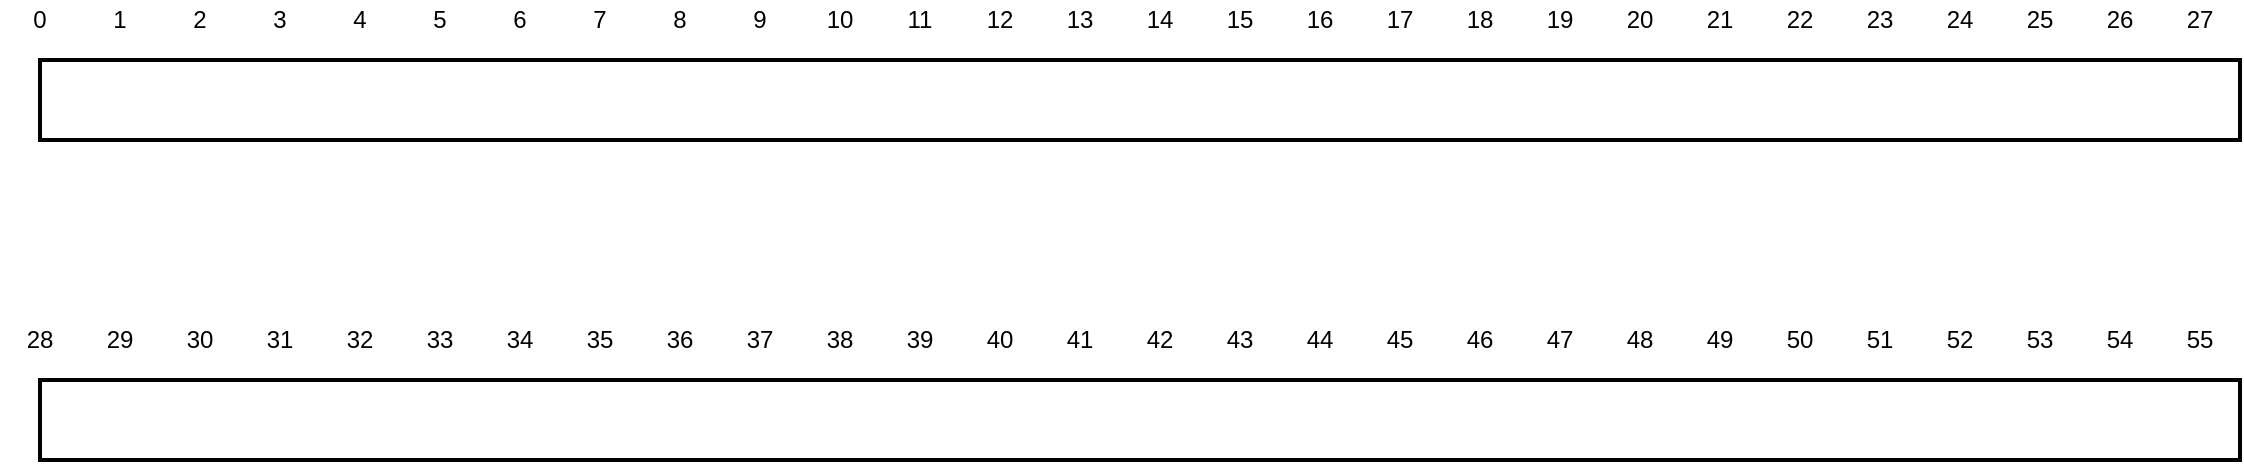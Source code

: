 <mxfile version="13.5.8" type="github" pages="9">
  <diagram id="SHlIxUWun1tNeiMXr0mh" name="Temp OBJ">
    <mxGraphModel dx="1205" dy="493" grid="1" gridSize="10" guides="1" tooltips="1" connect="1" arrows="1" fold="1" page="1" pageScale="1" pageWidth="1169" pageHeight="827" math="0" shadow="0">
      <root>
        <mxCell id="0" />
        <mxCell id="1" parent="0" />
        <mxCell id="ZNjrKugkNybo0TKN56oL-1" value="" style="rounded=0;whiteSpace=wrap;html=1;fillColor=none;glass=0;strokeWidth=2;perimeter=rectanglePerimeter;" parent="1" vertex="1">
          <mxGeometry x="40" y="80" width="1100" height="40" as="geometry" />
        </mxCell>
        <mxCell id="ZNjrKugkNybo0TKN56oL-2" value="1" style="text;html=1;strokeColor=none;fillColor=none;align=center;verticalAlign=middle;whiteSpace=wrap;rounded=0;" parent="1" vertex="1">
          <mxGeometry x="60" y="50" width="40" height="20" as="geometry" />
        </mxCell>
        <mxCell id="ZNjrKugkNybo0TKN56oL-3" value="2" style="text;html=1;strokeColor=none;fillColor=none;align=center;verticalAlign=middle;whiteSpace=wrap;rounded=0;" parent="1" vertex="1">
          <mxGeometry x="100" y="50" width="40" height="20" as="geometry" />
        </mxCell>
        <mxCell id="ZNjrKugkNybo0TKN56oL-4" value="3" style="text;html=1;strokeColor=none;fillColor=none;align=center;verticalAlign=middle;whiteSpace=wrap;rounded=0;" parent="1" vertex="1">
          <mxGeometry x="140" y="50" width="40" height="20" as="geometry" />
        </mxCell>
        <mxCell id="ZNjrKugkNybo0TKN56oL-5" value="10" style="text;html=1;strokeColor=none;fillColor=none;align=center;verticalAlign=middle;whiteSpace=wrap;rounded=0;" parent="1" vertex="1">
          <mxGeometry x="420" y="50" width="40" height="20" as="geometry" />
        </mxCell>
        <mxCell id="ZNjrKugkNybo0TKN56oL-6" value="11" style="text;html=1;strokeColor=none;fillColor=none;align=center;verticalAlign=middle;whiteSpace=wrap;rounded=0;" parent="1" vertex="1">
          <mxGeometry x="460" y="50" width="40" height="20" as="geometry" />
        </mxCell>
        <mxCell id="ZNjrKugkNybo0TKN56oL-9" value="7" style="text;html=1;strokeColor=none;fillColor=none;align=center;verticalAlign=middle;whiteSpace=wrap;rounded=0;" parent="1" vertex="1">
          <mxGeometry x="300" y="50" width="40" height="20" as="geometry" />
        </mxCell>
        <mxCell id="ZNjrKugkNybo0TKN56oL-10" value="12" style="text;html=1;strokeColor=none;fillColor=none;align=center;verticalAlign=middle;whiteSpace=wrap;rounded=0;" parent="1" vertex="1">
          <mxGeometry x="500" y="50" width="40" height="20" as="geometry" />
        </mxCell>
        <mxCell id="ZNjrKugkNybo0TKN56oL-11" value="5" style="text;html=1;strokeColor=none;fillColor=none;align=center;verticalAlign=middle;whiteSpace=wrap;rounded=0;" parent="1" vertex="1">
          <mxGeometry x="220" y="50" width="40" height="20" as="geometry" />
        </mxCell>
        <mxCell id="ZNjrKugkNybo0TKN56oL-13" value="4" style="text;html=1;strokeColor=none;fillColor=none;align=center;verticalAlign=middle;whiteSpace=wrap;rounded=0;" parent="1" vertex="1">
          <mxGeometry x="180" y="50" width="40" height="20" as="geometry" />
        </mxCell>
        <mxCell id="ZNjrKugkNybo0TKN56oL-14" value="6" style="text;html=1;strokeColor=none;fillColor=none;align=center;verticalAlign=middle;whiteSpace=wrap;rounded=0;" parent="1" vertex="1">
          <mxGeometry x="260" y="50" width="40" height="20" as="geometry" />
        </mxCell>
        <mxCell id="ZNjrKugkNybo0TKN56oL-15" value="0" style="text;html=1;strokeColor=none;fillColor=none;align=center;verticalAlign=middle;whiteSpace=wrap;rounded=0;" parent="1" vertex="1">
          <mxGeometry x="20" y="50" width="40" height="20" as="geometry" />
        </mxCell>
        <mxCell id="ZNjrKugkNybo0TKN56oL-16" value="8" style="text;html=1;strokeColor=none;fillColor=none;align=center;verticalAlign=middle;whiteSpace=wrap;rounded=0;" parent="1" vertex="1">
          <mxGeometry x="340" y="50" width="40" height="20" as="geometry" />
        </mxCell>
        <mxCell id="ZNjrKugkNybo0TKN56oL-22" value="9" style="text;html=1;strokeColor=none;fillColor=none;align=center;verticalAlign=middle;whiteSpace=wrap;rounded=0;" parent="1" vertex="1">
          <mxGeometry x="380" y="50" width="40" height="20" as="geometry" />
        </mxCell>
        <mxCell id="ZNjrKugkNybo0TKN56oL-23" value="16" style="text;html=1;strokeColor=none;fillColor=none;align=center;verticalAlign=middle;whiteSpace=wrap;rounded=0;" parent="1" vertex="1">
          <mxGeometry x="660" y="50" width="40" height="20" as="geometry" />
        </mxCell>
        <mxCell id="ZNjrKugkNybo0TKN56oL-24" value="18" style="text;html=1;strokeColor=none;fillColor=none;align=center;verticalAlign=middle;whiteSpace=wrap;rounded=0;" parent="1" vertex="1">
          <mxGeometry x="740" y="50" width="40" height="20" as="geometry" />
        </mxCell>
        <mxCell id="ZNjrKugkNybo0TKN56oL-28" value="17" style="text;html=1;strokeColor=none;fillColor=none;align=center;verticalAlign=middle;whiteSpace=wrap;rounded=0;" parent="1" vertex="1">
          <mxGeometry x="700" y="50" width="40" height="20" as="geometry" />
        </mxCell>
        <mxCell id="ZNjrKugkNybo0TKN56oL-29" value="15" style="text;html=1;strokeColor=none;fillColor=none;align=center;verticalAlign=middle;whiteSpace=wrap;rounded=0;" parent="1" vertex="1">
          <mxGeometry x="620" y="50" width="40" height="20" as="geometry" />
        </mxCell>
        <mxCell id="ZNjrKugkNybo0TKN56oL-30" value="13" style="text;html=1;strokeColor=none;fillColor=none;align=center;verticalAlign=middle;whiteSpace=wrap;rounded=0;" parent="1" vertex="1">
          <mxGeometry x="540" y="50" width="40" height="20" as="geometry" />
        </mxCell>
        <mxCell id="ZNjrKugkNybo0TKN56oL-31" value="14" style="text;html=1;strokeColor=none;fillColor=none;align=center;verticalAlign=middle;whiteSpace=wrap;rounded=0;" parent="1" vertex="1">
          <mxGeometry x="580" y="50" width="40" height="20" as="geometry" />
        </mxCell>
        <mxCell id="ZNjrKugkNybo0TKN56oL-34" value="19" style="text;html=1;strokeColor=none;fillColor=none;align=center;verticalAlign=middle;whiteSpace=wrap;rounded=0;" parent="1" vertex="1">
          <mxGeometry x="780" y="50" width="40" height="20" as="geometry" />
        </mxCell>
        <mxCell id="ZNjrKugkNybo0TKN56oL-35" value="20" style="text;html=1;strokeColor=none;fillColor=none;align=center;verticalAlign=middle;whiteSpace=wrap;rounded=0;" parent="1" vertex="1">
          <mxGeometry x="820" y="50" width="40" height="20" as="geometry" />
        </mxCell>
        <mxCell id="ZNjrKugkNybo0TKN56oL-36" value="24" style="text;html=1;strokeColor=none;fillColor=none;align=center;verticalAlign=middle;whiteSpace=wrap;rounded=0;" parent="1" vertex="1">
          <mxGeometry x="980" y="50" width="40" height="20" as="geometry" />
        </mxCell>
        <mxCell id="ZNjrKugkNybo0TKN56oL-37" value="26" style="text;html=1;strokeColor=none;fillColor=none;align=center;verticalAlign=middle;whiteSpace=wrap;rounded=0;" parent="1" vertex="1">
          <mxGeometry x="1060" y="50" width="40" height="20" as="geometry" />
        </mxCell>
        <mxCell id="ZNjrKugkNybo0TKN56oL-38" value="25" style="text;html=1;strokeColor=none;fillColor=none;align=center;verticalAlign=middle;whiteSpace=wrap;rounded=0;" parent="1" vertex="1">
          <mxGeometry x="1020" y="50" width="40" height="20" as="geometry" />
        </mxCell>
        <mxCell id="ZNjrKugkNybo0TKN56oL-39" value="23" style="text;html=1;strokeColor=none;fillColor=none;align=center;verticalAlign=middle;whiteSpace=wrap;rounded=0;" parent="1" vertex="1">
          <mxGeometry x="940" y="50" width="40" height="20" as="geometry" />
        </mxCell>
        <mxCell id="ZNjrKugkNybo0TKN56oL-40" value="21" style="text;html=1;strokeColor=none;fillColor=none;align=center;verticalAlign=middle;whiteSpace=wrap;rounded=0;" parent="1" vertex="1">
          <mxGeometry x="860" y="50" width="40" height="20" as="geometry" />
        </mxCell>
        <mxCell id="ZNjrKugkNybo0TKN56oL-41" value="22" style="text;html=1;strokeColor=none;fillColor=none;align=center;verticalAlign=middle;whiteSpace=wrap;rounded=0;" parent="1" vertex="1">
          <mxGeometry x="900" y="50" width="40" height="20" as="geometry" />
        </mxCell>
        <mxCell id="ZNjrKugkNybo0TKN56oL-43" value="27" style="text;html=1;strokeColor=none;fillColor=none;align=center;verticalAlign=middle;whiteSpace=wrap;rounded=0;" parent="1" vertex="1">
          <mxGeometry x="1100" y="50" width="40" height="20" as="geometry" />
        </mxCell>
        <mxCell id="9E403mk027WgOA1cJgYw-1" value="" style="rounded=0;whiteSpace=wrap;html=1;fillColor=none;glass=0;strokeWidth=2;perimeter=rectanglePerimeter;" parent="1" vertex="1">
          <mxGeometry x="40" y="240" width="1100" height="40" as="geometry" />
        </mxCell>
        <mxCell id="9E403mk027WgOA1cJgYw-2" value="29" style="text;html=1;strokeColor=none;fillColor=none;align=center;verticalAlign=middle;whiteSpace=wrap;rounded=0;" parent="1" vertex="1">
          <mxGeometry x="60" y="210" width="40" height="20" as="geometry" />
        </mxCell>
        <mxCell id="9E403mk027WgOA1cJgYw-3" value="30" style="text;html=1;strokeColor=none;fillColor=none;align=center;verticalAlign=middle;whiteSpace=wrap;rounded=0;" parent="1" vertex="1">
          <mxGeometry x="100" y="210" width="40" height="20" as="geometry" />
        </mxCell>
        <mxCell id="9E403mk027WgOA1cJgYw-4" value="31" style="text;html=1;strokeColor=none;fillColor=none;align=center;verticalAlign=middle;whiteSpace=wrap;rounded=0;" parent="1" vertex="1">
          <mxGeometry x="140" y="210" width="40" height="20" as="geometry" />
        </mxCell>
        <mxCell id="9E403mk027WgOA1cJgYw-5" value="38" style="text;html=1;strokeColor=none;fillColor=none;align=center;verticalAlign=middle;whiteSpace=wrap;rounded=0;" parent="1" vertex="1">
          <mxGeometry x="420" y="210" width="40" height="20" as="geometry" />
        </mxCell>
        <mxCell id="9E403mk027WgOA1cJgYw-6" value="39" style="text;html=1;strokeColor=none;fillColor=none;align=center;verticalAlign=middle;whiteSpace=wrap;rounded=0;" parent="1" vertex="1">
          <mxGeometry x="460" y="210" width="40" height="20" as="geometry" />
        </mxCell>
        <mxCell id="9E403mk027WgOA1cJgYw-7" value="35" style="text;html=1;strokeColor=none;fillColor=none;align=center;verticalAlign=middle;whiteSpace=wrap;rounded=0;" parent="1" vertex="1">
          <mxGeometry x="300" y="210" width="40" height="20" as="geometry" />
        </mxCell>
        <mxCell id="9E403mk027WgOA1cJgYw-8" value="40" style="text;html=1;strokeColor=none;fillColor=none;align=center;verticalAlign=middle;whiteSpace=wrap;rounded=0;" parent="1" vertex="1">
          <mxGeometry x="500" y="210" width="40" height="20" as="geometry" />
        </mxCell>
        <mxCell id="9E403mk027WgOA1cJgYw-9" value="33" style="text;html=1;strokeColor=none;fillColor=none;align=center;verticalAlign=middle;whiteSpace=wrap;rounded=0;" parent="1" vertex="1">
          <mxGeometry x="220" y="210" width="40" height="20" as="geometry" />
        </mxCell>
        <mxCell id="9E403mk027WgOA1cJgYw-10" value="32" style="text;html=1;strokeColor=none;fillColor=none;align=center;verticalAlign=middle;whiteSpace=wrap;rounded=0;" parent="1" vertex="1">
          <mxGeometry x="180" y="210" width="40" height="20" as="geometry" />
        </mxCell>
        <mxCell id="9E403mk027WgOA1cJgYw-11" value="34" style="text;html=1;strokeColor=none;fillColor=none;align=center;verticalAlign=middle;whiteSpace=wrap;rounded=0;" parent="1" vertex="1">
          <mxGeometry x="260" y="210" width="40" height="20" as="geometry" />
        </mxCell>
        <mxCell id="9E403mk027WgOA1cJgYw-12" value="28" style="text;html=1;strokeColor=none;fillColor=none;align=center;verticalAlign=middle;whiteSpace=wrap;rounded=0;" parent="1" vertex="1">
          <mxGeometry x="20" y="210" width="40" height="20" as="geometry" />
        </mxCell>
        <mxCell id="9E403mk027WgOA1cJgYw-13" value="36" style="text;html=1;strokeColor=none;fillColor=none;align=center;verticalAlign=middle;whiteSpace=wrap;rounded=0;" parent="1" vertex="1">
          <mxGeometry x="340" y="210" width="40" height="20" as="geometry" />
        </mxCell>
        <mxCell id="9E403mk027WgOA1cJgYw-14" value="37" style="text;html=1;strokeColor=none;fillColor=none;align=center;verticalAlign=middle;whiteSpace=wrap;rounded=0;" parent="1" vertex="1">
          <mxGeometry x="380" y="210" width="40" height="20" as="geometry" />
        </mxCell>
        <mxCell id="9E403mk027WgOA1cJgYw-15" value="44" style="text;html=1;strokeColor=none;fillColor=none;align=center;verticalAlign=middle;whiteSpace=wrap;rounded=0;" parent="1" vertex="1">
          <mxGeometry x="660" y="210" width="40" height="20" as="geometry" />
        </mxCell>
        <mxCell id="9E403mk027WgOA1cJgYw-16" value="46" style="text;html=1;strokeColor=none;fillColor=none;align=center;verticalAlign=middle;whiteSpace=wrap;rounded=0;" parent="1" vertex="1">
          <mxGeometry x="740" y="210" width="40" height="20" as="geometry" />
        </mxCell>
        <mxCell id="9E403mk027WgOA1cJgYw-17" value="45" style="text;html=1;strokeColor=none;fillColor=none;align=center;verticalAlign=middle;whiteSpace=wrap;rounded=0;" parent="1" vertex="1">
          <mxGeometry x="700" y="210" width="40" height="20" as="geometry" />
        </mxCell>
        <mxCell id="9E403mk027WgOA1cJgYw-18" value="43" style="text;html=1;strokeColor=none;fillColor=none;align=center;verticalAlign=middle;whiteSpace=wrap;rounded=0;" parent="1" vertex="1">
          <mxGeometry x="620" y="210" width="40" height="20" as="geometry" />
        </mxCell>
        <mxCell id="9E403mk027WgOA1cJgYw-19" value="41" style="text;html=1;strokeColor=none;fillColor=none;align=center;verticalAlign=middle;whiteSpace=wrap;rounded=0;" parent="1" vertex="1">
          <mxGeometry x="540" y="210" width="40" height="20" as="geometry" />
        </mxCell>
        <mxCell id="9E403mk027WgOA1cJgYw-20" value="42" style="text;html=1;strokeColor=none;fillColor=none;align=center;verticalAlign=middle;whiteSpace=wrap;rounded=0;" parent="1" vertex="1">
          <mxGeometry x="580" y="210" width="40" height="20" as="geometry" />
        </mxCell>
        <mxCell id="9E403mk027WgOA1cJgYw-21" value="47" style="text;html=1;strokeColor=none;fillColor=none;align=center;verticalAlign=middle;whiteSpace=wrap;rounded=0;" parent="1" vertex="1">
          <mxGeometry x="780" y="210" width="40" height="20" as="geometry" />
        </mxCell>
        <mxCell id="9E403mk027WgOA1cJgYw-22" value="48" style="text;html=1;strokeColor=none;fillColor=none;align=center;verticalAlign=middle;whiteSpace=wrap;rounded=0;" parent="1" vertex="1">
          <mxGeometry x="820" y="210" width="40" height="20" as="geometry" />
        </mxCell>
        <mxCell id="9E403mk027WgOA1cJgYw-23" value="52" style="text;html=1;strokeColor=none;fillColor=none;align=center;verticalAlign=middle;whiteSpace=wrap;rounded=0;" parent="1" vertex="1">
          <mxGeometry x="980" y="210" width="40" height="20" as="geometry" />
        </mxCell>
        <mxCell id="9E403mk027WgOA1cJgYw-24" value="54" style="text;html=1;strokeColor=none;fillColor=none;align=center;verticalAlign=middle;whiteSpace=wrap;rounded=0;" parent="1" vertex="1">
          <mxGeometry x="1060" y="210" width="40" height="20" as="geometry" />
        </mxCell>
        <mxCell id="9E403mk027WgOA1cJgYw-25" value="53" style="text;html=1;strokeColor=none;fillColor=none;align=center;verticalAlign=middle;whiteSpace=wrap;rounded=0;" parent="1" vertex="1">
          <mxGeometry x="1020" y="210" width="40" height="20" as="geometry" />
        </mxCell>
        <mxCell id="9E403mk027WgOA1cJgYw-26" value="51" style="text;html=1;strokeColor=none;fillColor=none;align=center;verticalAlign=middle;whiteSpace=wrap;rounded=0;" parent="1" vertex="1">
          <mxGeometry x="940" y="210" width="40" height="20" as="geometry" />
        </mxCell>
        <mxCell id="9E403mk027WgOA1cJgYw-27" value="49" style="text;html=1;strokeColor=none;fillColor=none;align=center;verticalAlign=middle;whiteSpace=wrap;rounded=0;" parent="1" vertex="1">
          <mxGeometry x="860" y="210" width="40" height="20" as="geometry" />
        </mxCell>
        <mxCell id="9E403mk027WgOA1cJgYw-28" value="50" style="text;html=1;strokeColor=none;fillColor=none;align=center;verticalAlign=middle;whiteSpace=wrap;rounded=0;" parent="1" vertex="1">
          <mxGeometry x="900" y="210" width="40" height="20" as="geometry" />
        </mxCell>
        <mxCell id="9E403mk027WgOA1cJgYw-29" value="55" style="text;html=1;strokeColor=none;fillColor=none;align=center;verticalAlign=middle;whiteSpace=wrap;rounded=0;" parent="1" vertex="1">
          <mxGeometry x="1100" y="210" width="40" height="20" as="geometry" />
        </mxCell>
      </root>
    </mxGraphModel>
  </diagram>
  <diagram id="sZ1N_6nljnuOYkKfAf7h" name="Metrics">
    <mxGraphModel dx="965" dy="459" grid="1" gridSize="10" guides="1" tooltips="1" connect="1" arrows="1" fold="1" page="1" pageScale="1" pageWidth="1169" pageHeight="827" math="0" shadow="0">
      <root>
        <mxCell id="zAVzM1Y5PzoIMySu90U9-0" />
        <mxCell id="zAVzM1Y5PzoIMySu90U9-1" parent="zAVzM1Y5PzoIMySu90U9-0" />
        <mxCell id="vGkCouUy6d_3_w7IrnCB-0" value="Throughput" style="text;html=1;strokeColor=none;fillColor=none;align=center;verticalAlign=middle;whiteSpace=wrap;rounded=0;" vertex="1" parent="zAVzM1Y5PzoIMySu90U9-1">
          <mxGeometry x="40" y="90" width="120" height="20" as="geometry" />
        </mxCell>
        <mxCell id="vGkCouUy6d_3_w7IrnCB-1" value="=" style="text;html=1;strokeColor=none;fillColor=none;align=center;verticalAlign=middle;whiteSpace=wrap;rounded=0;" vertex="1" parent="zAVzM1Y5PzoIMySu90U9-1">
          <mxGeometry x="160" y="90" width="40" height="20" as="geometry" />
        </mxCell>
        <mxCell id="vGkCouUy6d_3_w7IrnCB-2" value="Number of Process" style="text;html=1;strokeColor=none;fillColor=none;align=center;verticalAlign=middle;whiteSpace=wrap;rounded=0;" vertex="1" parent="zAVzM1Y5PzoIMySu90U9-1">
          <mxGeometry x="200" y="80" width="200" height="20" as="geometry" />
        </mxCell>
        <mxCell id="vGkCouUy6d_3_w7IrnCB-3" value="" style="endArrow=none;html=1;exitX=1;exitY=0.5;exitDx=0;exitDy=0;strokeWidth=2;" edge="1" parent="zAVzM1Y5PzoIMySu90U9-1" source="vGkCouUy6d_3_w7IrnCB-1">
          <mxGeometry width="50" height="50" relative="1" as="geometry">
            <mxPoint x="210" y="100" as="sourcePoint" />
            <mxPoint x="400" y="100" as="targetPoint" />
          </mxGeometry>
        </mxCell>
        <mxCell id="vGkCouUy6d_3_w7IrnCB-4" value="Total Time Taken" style="text;html=1;strokeColor=none;fillColor=none;align=center;verticalAlign=middle;whiteSpace=wrap;rounded=0;" vertex="1" parent="zAVzM1Y5PzoIMySu90U9-1">
          <mxGeometry x="200" y="100" width="200" height="20" as="geometry" />
        </mxCell>
        <mxCell id="vGkCouUy6d_3_w7IrnCB-5" value="Turnaround Time" style="text;html=1;strokeColor=none;fillColor=none;align=center;verticalAlign=middle;whiteSpace=wrap;rounded=0;" vertex="1" parent="zAVzM1Y5PzoIMySu90U9-1">
          <mxGeometry x="40" y="169" width="120" height="20" as="geometry" />
        </mxCell>
        <mxCell id="vGkCouUy6d_3_w7IrnCB-6" value="=" style="text;html=1;strokeColor=none;fillColor=none;align=center;verticalAlign=middle;whiteSpace=wrap;rounded=0;" vertex="1" parent="zAVzM1Y5PzoIMySu90U9-1">
          <mxGeometry x="160" y="169" width="40" height="20" as="geometry" />
        </mxCell>
        <mxCell id="vGkCouUy6d_3_w7IrnCB-7" value="Starting Time - Finishing Time" style="text;html=1;strokeColor=none;fillColor=none;align=center;verticalAlign=middle;whiteSpace=wrap;rounded=0;" vertex="1" parent="zAVzM1Y5PzoIMySu90U9-1">
          <mxGeometry x="200" y="169" width="200" height="20" as="geometry" />
        </mxCell>
        <mxCell id="vGkCouUy6d_3_w7IrnCB-10" value="[ Different for Each Process ]" style="text;html=1;strokeColor=none;fillColor=none;align=center;verticalAlign=middle;whiteSpace=wrap;rounded=0;" vertex="1" parent="zAVzM1Y5PzoIMySu90U9-1">
          <mxGeometry x="440" y="169" width="160" height="20" as="geometry" />
        </mxCell>
        <mxCell id="vGkCouUy6d_3_w7IrnCB-11" value="Waiting Time" style="text;html=1;strokeColor=none;fillColor=none;align=center;verticalAlign=middle;whiteSpace=wrap;rounded=0;" vertex="1" parent="zAVzM1Y5PzoIMySu90U9-1">
          <mxGeometry x="40" y="230" width="120" height="20" as="geometry" />
        </mxCell>
        <mxCell id="vGkCouUy6d_3_w7IrnCB-12" value="=" style="text;html=1;strokeColor=none;fillColor=none;align=center;verticalAlign=middle;whiteSpace=wrap;rounded=0;" vertex="1" parent="zAVzM1Y5PzoIMySu90U9-1">
          <mxGeometry x="160" y="230" width="40" height="20" as="geometry" />
        </mxCell>
        <mxCell id="vGkCouUy6d_3_w7IrnCB-13" value="Time Waited In Queue" style="text;html=1;strokeColor=none;fillColor=none;align=center;verticalAlign=middle;whiteSpace=wrap;rounded=0;" vertex="1" parent="zAVzM1Y5PzoIMySu90U9-1">
          <mxGeometry x="200" y="230" width="200" height="20" as="geometry" />
        </mxCell>
        <mxCell id="vGkCouUy6d_3_w7IrnCB-14" value="[ Different for Each Process ]" style="text;html=1;strokeColor=none;fillColor=none;align=center;verticalAlign=middle;whiteSpace=wrap;rounded=0;" vertex="1" parent="zAVzM1Y5PzoIMySu90U9-1">
          <mxGeometry x="440" y="230" width="160" height="20" as="geometry" />
        </mxCell>
      </root>
    </mxGraphModel>
  </diagram>
  <diagram id="rm2nJdMpMPNy_lX_bZjr" name="Types of Scheduling">
    <mxGraphModel dx="965" dy="459" grid="1" gridSize="10" guides="1" tooltips="1" connect="1" arrows="1" fold="1" page="1" pageScale="1" pageWidth="1169" pageHeight="827" math="0" shadow="0">
      <root>
        <mxCell id="wswm9JKSbxLZ-vnT_d7p-0" />
        <mxCell id="wswm9JKSbxLZ-vnT_d7p-1" parent="wswm9JKSbxLZ-vnT_d7p-0" />
        <mxCell id="wswm9JKSbxLZ-vnT_d7p-3" value="&lt;font style=&quot;font-size: 22px&quot;&gt;Non - Pre Emptive&lt;/font&gt;" style="text;html=1;strokeColor=none;fillColor=none;align=center;verticalAlign=middle;whiteSpace=wrap;rounded=0;" vertex="1" parent="wswm9JKSbxLZ-vnT_d7p-1">
          <mxGeometry x="160" y="40" width="320" height="40" as="geometry" />
        </mxCell>
        <mxCell id="wswm9JKSbxLZ-vnT_d7p-4" value="&lt;font style=&quot;font-size: 22px&quot;&gt;[1]&lt;/font&gt;" style="text;html=1;strokeColor=none;fillColor=none;align=center;verticalAlign=middle;whiteSpace=wrap;rounded=0;" vertex="1" parent="wswm9JKSbxLZ-vnT_d7p-1">
          <mxGeometry x="120" y="40" width="40" height="40" as="geometry" />
        </mxCell>
        <mxCell id="wswm9JKSbxLZ-vnT_d7p-5" value="&lt;font style=&quot;font-size: 22px&quot;&gt;Pre Emptive&lt;/font&gt;" style="text;html=1;strokeColor=none;fillColor=none;align=center;verticalAlign=middle;whiteSpace=wrap;rounded=0;" vertex="1" parent="wswm9JKSbxLZ-vnT_d7p-1">
          <mxGeometry x="160" y="240" width="320" height="40" as="geometry" />
        </mxCell>
        <mxCell id="wswm9JKSbxLZ-vnT_d7p-6" value="&lt;font style=&quot;font-size: 22px&quot;&gt;[2]&lt;/font&gt;" style="text;html=1;strokeColor=none;fillColor=none;align=center;verticalAlign=middle;whiteSpace=wrap;rounded=0;" vertex="1" parent="wswm9JKSbxLZ-vnT_d7p-1">
          <mxGeometry x="120" y="240" width="40" height="40" as="geometry" />
        </mxCell>
      </root>
    </mxGraphModel>
  </diagram>
  <diagram id="a4LECfSNi3ztoQqqU9N0" name="FCFS">
    <mxGraphModel dx="965" dy="459" grid="1" gridSize="10" guides="1" tooltips="1" connect="1" arrows="1" fold="1" page="1" pageScale="1" pageWidth="1169" pageHeight="827" math="0" shadow="0">
      <root>
        <mxCell id="pum2mSamRggLGp7CybUB-0" />
        <mxCell id="pum2mSamRggLGp7CybUB-1" parent="pum2mSamRggLGp7CybUB-0" />
        <mxCell id="F83gELBEXs063vqz8VQC-0" value="&lt;font style=&quot;font-size: 22px&quot;&gt;First Come - First Serve&lt;/font&gt;" style="text;html=1;strokeColor=none;fillColor=none;align=center;verticalAlign=middle;whiteSpace=wrap;rounded=0;" vertex="1" parent="pum2mSamRggLGp7CybUB-1">
          <mxGeometry x="160" y="40" width="320" height="40" as="geometry" />
        </mxCell>
      </root>
    </mxGraphModel>
  </diagram>
  <diagram id="ONaGcxcDHxKWhnWIQ2ye" name="SJF">
    <mxGraphModel dx="965" dy="459" grid="1" gridSize="10" guides="1" tooltips="1" connect="1" arrows="1" fold="1" page="1" pageScale="1" pageWidth="1169" pageHeight="827" math="0" shadow="0">
      <root>
        <mxCell id="1d-6ZDZ-7GPv0bI-bjg5-0" />
        <mxCell id="1d-6ZDZ-7GPv0bI-bjg5-1" parent="1d-6ZDZ-7GPv0bI-bjg5-0" />
        <mxCell id="Yao48afRvPoVnum7b2RY-0" value="&lt;font style=&quot;font-size: 22px&quot;&gt;Shortest Job First&lt;/font&gt;" style="text;html=1;strokeColor=none;fillColor=none;align=center;verticalAlign=middle;whiteSpace=wrap;rounded=0;" vertex="1" parent="1d-6ZDZ-7GPv0bI-bjg5-1">
          <mxGeometry x="160" y="40" width="320" height="40" as="geometry" />
        </mxCell>
      </root>
    </mxGraphModel>
  </diagram>
  <diagram name="P - NonPE" id="L58W2C5YRGqZBWEoFcqr">
    <mxGraphModel dx="965" dy="459" grid="1" gridSize="10" guides="1" tooltips="1" connect="1" arrows="1" fold="1" page="1" pageScale="1" pageWidth="1169" pageHeight="827" math="0" shadow="0">
      <root>
        <mxCell id="s0uUs5y7iVkcGZ7PC4jD-0" />
        <mxCell id="s0uUs5y7iVkcGZ7PC4jD-1" parent="s0uUs5y7iVkcGZ7PC4jD-0" />
        <mxCell id="s0uUs5y7iVkcGZ7PC4jD-2" value="&lt;font style=&quot;font-size: 22px&quot;&gt;Priority Non Pre Emptive&lt;/font&gt;" style="text;html=1;strokeColor=none;fillColor=none;align=center;verticalAlign=middle;whiteSpace=wrap;rounded=0;" vertex="1" parent="s0uUs5y7iVkcGZ7PC4jD-1">
          <mxGeometry x="160" y="40" width="320" height="40" as="geometry" />
        </mxCell>
      </root>
    </mxGraphModel>
  </diagram>
  <diagram id="ZDmxlX9q_1cXYkZDUeu4" name="P - PreEmptive">
    <mxGraphModel dx="965" dy="459" grid="1" gridSize="10" guides="1" tooltips="1" connect="1" arrows="1" fold="1" page="1" pageScale="1" pageWidth="1169" pageHeight="827" math="0" shadow="0">
      <root>
        <mxCell id="Q2YZX1B1Ah4XS6rPsbND-0" />
        <mxCell id="Q2YZX1B1Ah4XS6rPsbND-1" parent="Q2YZX1B1Ah4XS6rPsbND-0" />
        <mxCell id="nN52gTqgzEjU7hrbnrQK-0" value="&lt;font style=&quot;font-size: 22px&quot;&gt;Priority Pre Emptive&lt;/font&gt;" style="text;html=1;strokeColor=none;fillColor=none;align=center;verticalAlign=middle;whiteSpace=wrap;rounded=0;" vertex="1" parent="Q2YZX1B1Ah4XS6rPsbND-1">
          <mxGeometry x="160" y="40" width="320" height="40" as="geometry" />
        </mxCell>
      </root>
    </mxGraphModel>
  </diagram>
  <diagram id="MIjfFkTgclKjY3ADUEmI" name="SRTF">
    <mxGraphModel dx="965" dy="459" grid="1" gridSize="10" guides="1" tooltips="1" connect="1" arrows="1" fold="1" page="1" pageScale="1" pageWidth="1169" pageHeight="827" math="0" shadow="0">
      <root>
        <mxCell id="DDNQCfGdcolXv3RYDffz-0" />
        <mxCell id="DDNQCfGdcolXv3RYDffz-1" parent="DDNQCfGdcolXv3RYDffz-0" />
        <mxCell id="qjfqNPPg9JGvFDOkgDED-0" value="&lt;font style=&quot;font-size: 22px&quot;&gt;Shortest Remaining Time First&lt;/font&gt;" style="text;html=1;strokeColor=none;fillColor=none;align=center;verticalAlign=middle;whiteSpace=wrap;rounded=0;" vertex="1" parent="DDNQCfGdcolXv3RYDffz-1">
          <mxGeometry x="160" y="40" width="320" height="40" as="geometry" />
        </mxCell>
      </root>
    </mxGraphModel>
  </diagram>
  <diagram id="SOlZ13wG1nHFLA2_TpA6" name="RR">
    <mxGraphModel dx="965" dy="459" grid="1" gridSize="10" guides="1" tooltips="1" connect="1" arrows="1" fold="1" page="1" pageScale="1" pageWidth="1169" pageHeight="827" math="0" shadow="0">
      <root>
        <mxCell id="cz1wYry7-GHUAsOfXXu8-0" />
        <mxCell id="cz1wYry7-GHUAsOfXXu8-1" parent="cz1wYry7-GHUAsOfXXu8-0" />
        <mxCell id="ryA3_bGsnDJX6h_ZeyCN-0" value="&lt;font style=&quot;font-size: 22px&quot;&gt;Round Robin&lt;/font&gt;" style="text;html=1;strokeColor=none;fillColor=none;align=center;verticalAlign=middle;whiteSpace=wrap;rounded=0;" vertex="1" parent="cz1wYry7-GHUAsOfXXu8-1">
          <mxGeometry x="160" y="40" width="320" height="40" as="geometry" />
        </mxCell>
      </root>
    </mxGraphModel>
  </diagram>
</mxfile>
